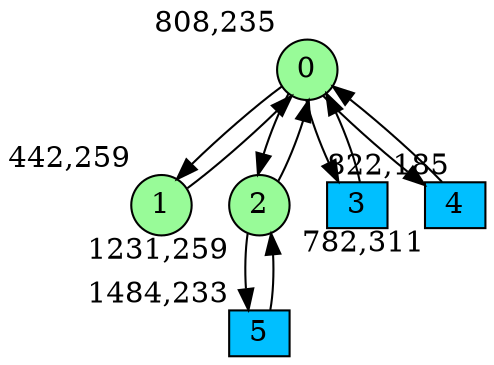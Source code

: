 digraph G {
graph [bgcolor=white]
node [shape=circle, style = filled, fillcolor=white,fixedsize=true, width=0.4, height=0.3 ]
0[xlabel="808,235", pos = "5.71875,1.1875!", fillcolor=palegreen ];
1[xlabel="442,259", pos = "0,0.8125!", fillcolor=palegreen ];
2[xlabel="1231,259", pos = "12.3281,0.8125!", fillcolor=palegreen ];
3[xlabel="822,185", pos = "5.9375,1.96875!", fillcolor=deepskyblue, shape=box ];
4[xlabel="782,311", pos = "5.3125,0!", fillcolor=deepskyblue, shape=box ];
5[xlabel="1484,233", pos = "16.2813,1.21875!", fillcolor=deepskyblue, shape=box ];
0->1 ;
0->2 ;
0->3 ;
0->4 ;
1->0 ;
2->0 ;
2->5 ;
3->0 ;
4->0 ;
5->2 ;
}
